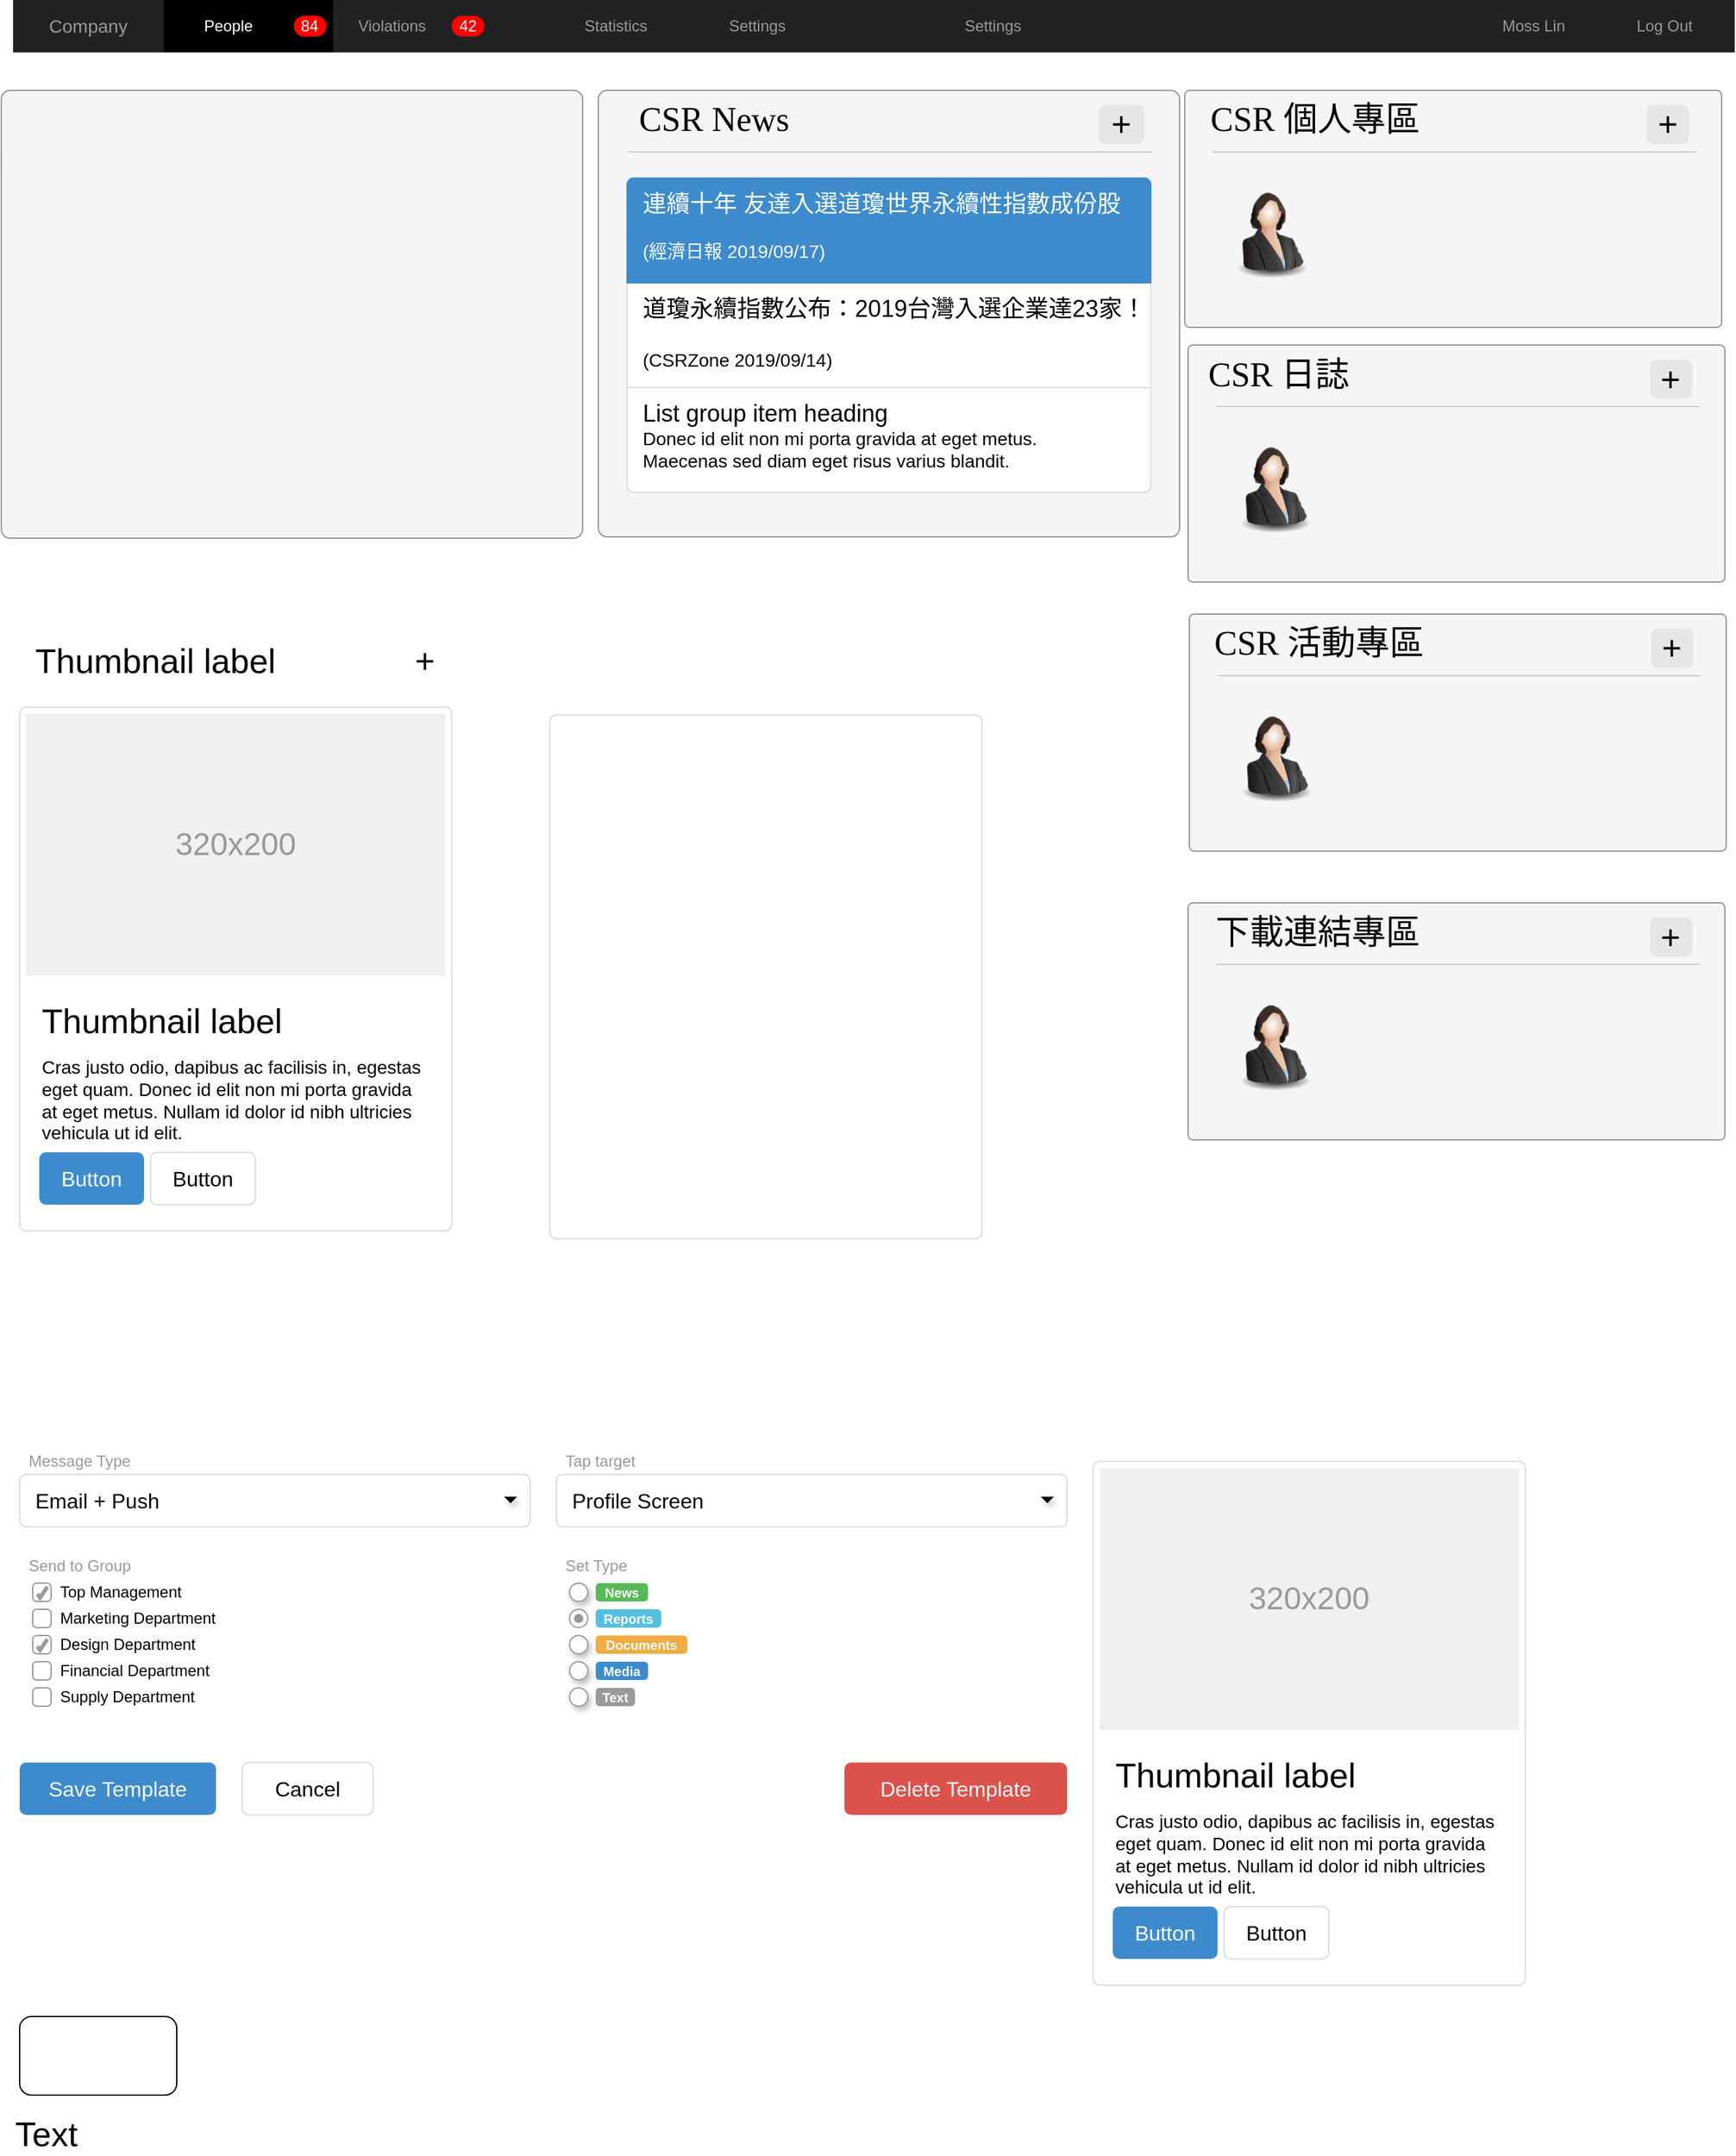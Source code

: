 <mxfile pages="1" version="11.2.9" type="github"><diagram name="Page-1" id="c9db0220-8083-56f3-ca83-edcdcd058819"><mxGraphModel dx="2176" dy="1200" grid="1" gridSize="10" guides="1" tooltips="1" connect="1" arrows="1" fold="1" page="1" pageScale="1.5" pageWidth="900" pageHeight="1600" background="#ffffff" math="0" shadow="0"><root><object label="" id="0"><mxCell style=";html=1;"/></object><mxCell id="1" style=";html=1;" parent="0"/><mxCell id="3d76a8aef4d5c911-1" value="" style="html=1;shadow=0;dashed=0;shape=mxgraph.bootstrap.rect;fillColor=#222222;strokeColor=none;whiteSpace=wrap;rounded=0;fontSize=12;fontColor=#000000;align=center;" parent="1" vertex="1"><mxGeometry x="35" y="80" width="1315" height="40" as="geometry"/></mxCell><mxCell id="3d76a8aef4d5c911-28" value="Message Type" style="html=1;shadow=0;dashed=0;shape=mxgraph.bootstrap.rect;strokeColor=none;fillColor=none;fontColor=#999999;align=left;spacingLeft=5;whiteSpace=wrap;rounded=0;" parent="1" vertex="1"><mxGeometry x="40" y="1186" width="200" height="20" as="geometry"/></mxCell><mxCell id="3d76a8aef4d5c911-29" value="Email + Push" style="html=1;shadow=0;dashed=0;shape=mxgraph.bootstrap.rrect;rSize=5;strokeColor=#dddddd;;fillColor=#ffffff;align=left;spacingLeft=10;fontSize=16;whiteSpace=wrap;rounded=0;" parent="1" vertex="1"><mxGeometry x="40" y="1206" width="390" height="40" as="geometry"/></mxCell><mxCell id="3d76a8aef4d5c911-30" value="" style="shape=triangle;strokeColor=none;fillColor=#000000;direction=south;rounded=0;shadow=1;fontSize=12;fontColor=#000000;align=center;html=1;" parent="1" vertex="1"><mxGeometry x="410" y="1223" width="10" height="5" as="geometry"/></mxCell><mxCell id="3d76a8aef4d5c911-31" value="Tap target" style="html=1;shadow=0;dashed=0;shape=mxgraph.bootstrap.rect;strokeColor=none;fillColor=none;fontColor=#999999;align=left;spacingLeft=5;whiteSpace=wrap;rounded=0;" parent="1" vertex="1"><mxGeometry x="450" y="1186" width="200" height="20" as="geometry"/></mxCell><mxCell id="3d76a8aef4d5c911-32" value="Profile Screen" style="html=1;shadow=0;dashed=0;shape=mxgraph.bootstrap.rrect;rSize=5;strokeColor=#dddddd;;fillColor=#ffffff;align=left;spacingLeft=10;fontSize=16;whiteSpace=wrap;rounded=0;" parent="1" vertex="1"><mxGeometry x="450" y="1206" width="390" height="40" as="geometry"/></mxCell><mxCell id="3d76a8aef4d5c911-33" value="" style="shape=triangle;strokeColor=none;fillColor=#000000;direction=south;rounded=0;shadow=1;fontSize=12;fontColor=#000000;align=center;html=1;" parent="1" vertex="1"><mxGeometry x="820" y="1223" width="10" height="5" as="geometry"/></mxCell><mxCell id="3d76a8aef4d5c911-34" value="Send to Group" style="html=1;shadow=0;dashed=0;shape=mxgraph.bootstrap.rect;strokeColor=none;fillColor=none;fontColor=#999999;align=left;spacingLeft=5;whiteSpace=wrap;rounded=0;" parent="1" vertex="1"><mxGeometry x="40" y="1266" width="200" height="20" as="geometry"/></mxCell><mxCell id="3d76a8aef4d5c911-35" value="Top Management" style="html=1;shadow=0;dashed=0;shape=mxgraph.bootstrap.checkbox;fontSize=12;strokeColor=#999999;fillColor=#ffffff;align=left;labelPosition=right;spacingLeft=5;rounded=0;" parent="1" vertex="1"><mxGeometry x="50" y="1289" width="14" height="14" as="geometry"/></mxCell><mxCell id="3d76a8aef4d5c911-36" value="Marketing Department" style="html=1;shadow=0;dashed=0;shape=mxgraph.bootstrap.rrect;fontSize=12;rSize=3;strokeColor=#999999;fillColor=#ffffff;align=left;labelPosition=right;spacingLeft=5;rounded=0;" parent="1" vertex="1"><mxGeometry x="50" y="1309" width="14" height="14" as="geometry"/></mxCell><mxCell id="3d76a8aef4d5c911-37" value="Design Department" style="html=1;shadow=0;dashed=0;shape=mxgraph.bootstrap.checkbox;fontSize=12;strokeColor=#999999;fillColor=#ffffff;align=left;labelPosition=right;spacingLeft=5;rounded=0;" parent="1" vertex="1"><mxGeometry x="50" y="1329" width="14" height="14" as="geometry"/></mxCell><mxCell id="3d76a8aef4d5c911-38" value="Financial Department" style="html=1;shadow=0;dashed=0;shape=mxgraph.bootstrap.rrect;fontSize=12;rSize=3;strokeColor=#999999;fillColor=#ffffff;align=left;labelPosition=right;spacingLeft=5;rounded=0;" parent="1" vertex="1"><mxGeometry x="50" y="1349" width="14" height="14" as="geometry"/></mxCell><mxCell id="3d76a8aef4d5c911-39" value="Supply Department" style="html=1;shadow=0;dashed=0;shape=mxgraph.bootstrap.rrect;fontSize=12;rSize=3;strokeColor=#999999;fillColor=#ffffff;align=left;labelPosition=right;spacingLeft=5;rounded=0;" parent="1" vertex="1"><mxGeometry x="50" y="1369" width="14" height="14" as="geometry"/></mxCell><mxCell id="3d76a8aef4d5c911-40" value="Set Type" style="html=1;shadow=0;dashed=0;shape=mxgraph.bootstrap.rect;strokeColor=none;fillColor=none;fontColor=#999999;align=left;spacingLeft=5;whiteSpace=wrap;rounded=0;" parent="1" vertex="1"><mxGeometry x="450" y="1266" width="200" height="20" as="geometry"/></mxCell><mxCell id="3d76a8aef4d5c911-41" value="" style="shape=ellipse;dashed=0;strokeColor=#999999;fillColor=#ffffff;html=1;rounded=0;shadow=1;fontSize=12;fontColor=#000000;align=center;" parent="1" vertex="1"><mxGeometry x="460" y="1289" width="14" height="14" as="geometry"/></mxCell><mxCell id="3d76a8aef4d5c911-42" value="News" style="html=1;shadow=0;dashed=0;shape=mxgraph.bootstrap.rrect;align=center;rSize=3;strokeColor=none;fillColor=#58B957;fontColor=#ffffff;fontStyle=1;fontSize=10;whiteSpace=wrap;rounded=0;" parent="1" vertex="1"><mxGeometry x="480" y="1289" width="40" height="14" as="geometry"/></mxCell><mxCell id="3d76a8aef4d5c911-43" value="" style="html=1;shadow=0;dashed=0;shape=mxgraph.bootstrap.radioButton;strokeColor=#999999;fillColor=#ffffff;rounded=0;fontSize=12;fontColor=#000000;align=center;" parent="1" vertex="1"><mxGeometry x="460" y="1309" width="14" height="14" as="geometry"/></mxCell><mxCell id="3d76a8aef4d5c911-44" value="Reports" style="html=1;shadow=0;dashed=0;shape=mxgraph.bootstrap.rrect;align=center;rSize=3;strokeColor=none;fillColor=#55BFE0;fontColor=#ffffff;fontStyle=1;fontSize=10;whiteSpace=wrap;rounded=0;" parent="1" vertex="1"><mxGeometry x="480" y="1309" width="50" height="14" as="geometry"/></mxCell><mxCell id="3d76a8aef4d5c911-45" value="" style="shape=ellipse;dashed=0;strokeColor=#999999;fillColor=#ffffff;html=1;rounded=0;shadow=1;fontSize=12;fontColor=#000000;align=center;" parent="1" vertex="1"><mxGeometry x="460" y="1329" width="14" height="14" as="geometry"/></mxCell><mxCell id="3d76a8aef4d5c911-46" value="Documents" style="html=1;shadow=0;dashed=0;shape=mxgraph.bootstrap.rrect;align=center;rSize=3;strokeColor=none;fillColor=#EFAC43;fontColor=#ffffff;fontStyle=1;fontSize=10;whiteSpace=wrap;rounded=0;" parent="1" vertex="1"><mxGeometry x="480" y="1329" width="70" height="14" as="geometry"/></mxCell><mxCell id="3d76a8aef4d5c911-47" value="" style="shape=ellipse;dashed=0;strokeColor=#999999;fillColor=#ffffff;html=1;rounded=0;shadow=1;fontSize=12;fontColor=#000000;align=center;" parent="1" vertex="1"><mxGeometry x="460" y="1349" width="14" height="14" as="geometry"/></mxCell><mxCell id="3d76a8aef4d5c911-48" value="Media" style="html=1;shadow=0;dashed=0;shape=mxgraph.bootstrap.rrect;align=center;rSize=3;strokeColor=none;fillColor=#3D8BCD;fontColor=#ffffff;fontStyle=1;fontSize=10;whiteSpace=wrap;rounded=0;" parent="1" vertex="1"><mxGeometry x="480" y="1349" width="40" height="14" as="geometry"/></mxCell><mxCell id="3d76a8aef4d5c911-49" value="" style="shape=ellipse;dashed=0;strokeColor=#999999;fillColor=#ffffff;html=1;rounded=0;shadow=1;fontSize=12;fontColor=#000000;align=center;" parent="1" vertex="1"><mxGeometry x="460" y="1369" width="14" height="14" as="geometry"/></mxCell><mxCell id="3d76a8aef4d5c911-50" value="Text" style="html=1;shadow=0;dashed=0;shape=mxgraph.bootstrap.rrect;align=center;rSize=3;strokeColor=none;fillColor=#999999;fontColor=#ffffff;fontStyle=1;fontSize=10;whiteSpace=wrap;rounded=0;" parent="1" vertex="1"><mxGeometry x="480" y="1369" width="30" height="14" as="geometry"/></mxCell><mxCell id="3d76a8aef4d5c911-51" value="Save Template" style="html=1;shadow=0;dashed=0;shape=mxgraph.bootstrap.rrect;align=center;rSize=5;strokeColor=none;fillColor=#3D8BCD;fontColor=#ffffff;fontSize=16;whiteSpace=wrap;rounded=0;" parent="1" vertex="1"><mxGeometry x="40" y="1426" width="150" height="40" as="geometry"/></mxCell><mxCell id="3d76a8aef4d5c911-52" value="Cancel" style="html=1;shadow=0;dashed=0;shape=mxgraph.bootstrap.rrect;fillColor=#ffffff;align=center;rSize=5;strokeColor=#dddddd;fontSize=16;whiteSpace=wrap;rounded=0;" parent="1" vertex="1"><mxGeometry x="210" y="1426" width="100" height="40" as="geometry"/></mxCell><mxCell id="3d76a8aef4d5c911-53" value="Delete Template" style="html=1;shadow=0;dashed=0;shape=mxgraph.bootstrap.rrect;align=center;rSize=5;strokeColor=none;fillColor=#DB524C;fontColor=#ffffff;fontSize=16;whiteSpace=wrap;rounded=0;" parent="1" vertex="1"><mxGeometry x="670" y="1426" width="170" height="40" as="geometry"/></mxCell><mxCell id="3d76a8aef4d5c911-54" value="" style="html=1;shadow=0;dashed=0;shape=mxgraph.bootstrap.rrect;fillColor=#ffffff;rSize=5;strokeColor=#dddddd;rounded=0;fontSize=12;fontColor=#000000;align=center;" parent="1" vertex="1"><mxGeometry x="860" y="1196" width="330" height="400" as="geometry"/></mxCell><mxCell id="3d76a8aef4d5c911-55" value="320x200" style="shape=rect;fontSize=24;fillColor=#f0f0f0;strokeColor=none;fontColor=#999999;whiteSpace=wrap;" parent="3d76a8aef4d5c911-54" vertex="1"><mxGeometry x="5" y="5" width="320" height="200" as="geometry"/></mxCell><mxCell id="3d76a8aef4d5c911-56" value="Thumbnail label" style="html=1;shadow=0;dashed=0;shape=mxgraph.bootstrap.anchor;fontSize=26;align=left;whiteSpace=wrap;" parent="3d76a8aef4d5c911-54" vertex="1"><mxGeometry x="15" y="220" width="300" height="40" as="geometry"/></mxCell><mxCell id="3d76a8aef4d5c911-57" value="Cras justo odio, dapibus ac facilisis in, egestas eget quam. Donec id elit non mi porta gravida at eget metus. Nullam id dolor id nibh ultricies vehicula ut id elit." style="html=1;shadow=0;dashed=0;shape=mxgraph.bootstrap.anchor;strokeColor=#dddddd;whiteSpace=wrap;align=left;verticalAlign=top;fontSize=14;whiteSpace=wrap;" parent="3d76a8aef4d5c911-54" vertex="1"><mxGeometry x="15" y="260" width="300" height="80" as="geometry"/></mxCell><mxCell id="3d76a8aef4d5c911-58" value="Button" style="html=1;shadow=0;dashed=0;shape=mxgraph.bootstrap.rrect;rSize=5;fontSize=16;fillColor=#3D8BCD;strokeColor=none;fontColor=#ffffff;whiteSpace=wrap;" parent="3d76a8aef4d5c911-54" vertex="1"><mxGeometry y="1" width="80" height="40" relative="1" as="geometry"><mxPoint x="15" y="-60" as="offset"/></mxGeometry></mxCell><mxCell id="3d76a8aef4d5c911-59" value="Button" style="html=1;shadow=0;dashed=0;shape=mxgraph.bootstrap.rrect;rSize=5;fontSize=16;strokeColor=#dddddd;whiteSpace=wrap;" parent="3d76a8aef4d5c911-54" vertex="1"><mxGeometry y="1" width="80" height="40" relative="1" as="geometry"><mxPoint x="100" y="-60" as="offset"/></mxGeometry></mxCell><mxCell id="8YgFeTtec99mp0BVzbws-7" value="" style="html=1;shadow=0;dashed=0;shape=mxgraph.bootstrap.rrect;fillColor=#ffffff;rSize=5;strokeColor=#dddddd;rounded=0;fontSize=12;fontColor=#000000;align=center;" parent="1" vertex="1"><mxGeometry x="40" y="620" width="330" height="400" as="geometry"/></mxCell><mxCell id="8YgFeTtec99mp0BVzbws-8" value="320x200" style="shape=rect;fontSize=24;fillColor=#f0f0f0;strokeColor=none;fontColor=#999999;whiteSpace=wrap;" parent="8YgFeTtec99mp0BVzbws-7" vertex="1"><mxGeometry x="5" y="5" width="320" height="200" as="geometry"/></mxCell><mxCell id="8YgFeTtec99mp0BVzbws-9" value="Thumbnail label" style="html=1;shadow=0;dashed=0;shape=mxgraph.bootstrap.anchor;fontSize=26;align=left;whiteSpace=wrap;" parent="8YgFeTtec99mp0BVzbws-7" vertex="1"><mxGeometry x="15" y="220" width="300" height="40" as="geometry"/></mxCell><mxCell id="8YgFeTtec99mp0BVzbws-10" value="Cras justo odio, dapibus ac facilisis in, egestas eget quam. Donec id elit non mi porta gravida at eget metus. Nullam id dolor id nibh ultricies vehicula ut id elit." style="html=1;shadow=0;dashed=0;shape=mxgraph.bootstrap.anchor;strokeColor=#dddddd;whiteSpace=wrap;align=left;verticalAlign=top;fontSize=14;whiteSpace=wrap;" parent="8YgFeTtec99mp0BVzbws-7" vertex="1"><mxGeometry x="15" y="260" width="300" height="80" as="geometry"/></mxCell><mxCell id="8YgFeTtec99mp0BVzbws-11" value="Button" style="html=1;shadow=0;dashed=0;shape=mxgraph.bootstrap.rrect;rSize=5;fontSize=16;fillColor=#3D8BCD;strokeColor=none;fontColor=#ffffff;whiteSpace=wrap;" parent="8YgFeTtec99mp0BVzbws-7" vertex="1"><mxGeometry y="1" width="80" height="40" relative="1" as="geometry"><mxPoint x="15" y="-60" as="offset"/></mxGeometry></mxCell><mxCell id="8YgFeTtec99mp0BVzbws-12" value="Button" style="html=1;shadow=0;dashed=0;shape=mxgraph.bootstrap.rrect;rSize=5;fontSize=16;strokeColor=#dddddd;whiteSpace=wrap;" parent="8YgFeTtec99mp0BVzbws-7" vertex="1"><mxGeometry y="1" width="80" height="40" relative="1" as="geometry"><mxPoint x="100" y="-60" as="offset"/></mxGeometry></mxCell><mxCell id="CtixAL3ua5h99LuBT8kD-9" value="" style="html=1;shadow=0;dashed=0;shape=mxgraph.bootstrap.rrect;fillColor=#ffffff;rSize=5;strokeColor=#dddddd;rounded=0;fontSize=12;fontColor=#000000;align=center;" parent="1" vertex="1"><mxGeometry x="445" y="626" width="330" height="400" as="geometry"/></mxCell><mxCell id="CtixAL3ua5h99LuBT8kD-21" value="Thumbnail label" style="html=1;shadow=0;dashed=0;shape=mxgraph.bootstrap.anchor;fontSize=26;align=left;whiteSpace=wrap;strokeColor=none;" parent="1" vertex="1"><mxGeometry x="50" y="565" width="300" height="40" as="geometry"/></mxCell><mxCell id="CtixAL3ua5h99LuBT8kD-23" value="" style="rounded=1;whiteSpace=wrap;html=1;shadow=0;dashed=0;fontSize=26;align=left;" parent="1" vertex="1"><mxGeometry x="40" y="1620" width="120" height="60" as="geometry"/></mxCell><mxCell id="CtixAL3ua5h99LuBT8kD-25" value="Text" style="text;html=1;resizable=0;autosize=1;align=center;verticalAlign=middle;points=[];fillColor=none;strokeColor=none;rounded=0;shadow=0;dashed=0;fontSize=26;" parent="1" vertex="1"><mxGeometry x="40" y="1700" width="40" height="20" as="geometry"/></mxCell><mxCell id="CtixAL3ua5h99LuBT8kD-26" value="+" style="html=1;shadow=0;dashed=0;shape=mxgraph.bootstrap.anchor;fontSize=26;align=left;whiteSpace=wrap;strokeColor=none;" parent="1" vertex="1"><mxGeometry x="340" y="565" width="25" height="40" as="geometry"/></mxCell><mxCell id="CtixAL3ua5h99LuBT8kD-45" value="" style="rounded=1;whiteSpace=wrap;html=1;shadow=0;dashed=0;fontSize=26;align=left;arcSize=2;fillColor=#f5f5f5;strokeColor=#969696;fontColor=#333333;" parent="1" vertex="1"><mxGeometry x="26" y="149" width="444" height="342" as="geometry"/></mxCell><mxCell id="un3jlJEPJC5xnqNMlA-J-1" value="" style="shape=image;imageAspect=0;aspect=fixed;verticalLabelPosition=bottom;verticalAlign=top;image=https://s3.csronereporting.com/upload/home_carousel/29515cedf44f284c1117e572647ed6af_thumbnail.jpg;" parent="1" vertex="1"><mxGeometry x="40" y="160.5" width="417" height="279" as="geometry"/></mxCell><mxCell id="un3jlJEPJC5xnqNMlA-J-5" value="" style="group" parent="1" vertex="1" connectable="0"><mxGeometry x="482" y="149" width="444" height="341" as="geometry"/></mxCell><mxCell id="CtixAL3ua5h99LuBT8kD-24" value="" style="rounded=1;whiteSpace=wrap;html=1;shadow=0;dashed=0;fontSize=26;align=left;arcSize=2;fillColor=#f5f5f5;strokeColor=#969696;fontColor=#333333;" parent="un3jlJEPJC5xnqNMlA-J-5" vertex="1"><mxGeometry width="444" height="341" as="geometry"/></mxCell><mxCell id="CtixAL3ua5h99LuBT8kD-1" value="" style="html=1;shadow=0;dashed=0;shape=mxgraph.bootstrap.rrect;rSize=5;fillColor=#ffffff;strokeColor=#dddddd;whiteSpace=wrap;" parent="un3jlJEPJC5xnqNMlA-J-5" vertex="1"><mxGeometry x="22" y="67" width="400" height="240" as="geometry"/></mxCell><mxCell id="CtixAL3ua5h99LuBT8kD-2" value="(CSRZone 2019/09/14)" style="strokeColor=inherit;fillColor=inherit;gradientColor=inherit;html=1;shadow=0;dashed=0;shape=mxgraph.bootstrap.rect;perimeter=none;spacingLeft=10;align=left;fontSize=14;whiteSpace=wrap;verticalAlign=bottom;spacingBottom=10;resizeWidth=1;" parent="CtixAL3ua5h99LuBT8kD-1" vertex="1"><mxGeometry width="400" height="80" relative="1" as="geometry"><mxPoint y="80" as="offset"/></mxGeometry></mxCell><mxCell id="CtixAL3ua5h99LuBT8kD-3" value="道瓊永續指數公布：2019台灣入選企業達23家！" style="html=1;shadow=0;dashed=0;shape=mxgraph.bootstrap.anchor;spacingLeft=10;align=left;fontSize=18;whiteSpace=wrap;resizeWidth=1;" parent="CtixAL3ua5h99LuBT8kD-2" vertex="1"><mxGeometry width="400" height="40" relative="1" as="geometry"/></mxCell><mxCell id="CtixAL3ua5h99LuBT8kD-4" value="Donec id elit non mi porta gravida at eget metus.&#10;Maecenas sed diam eget risus varius blandit." style="strokeColor=inherit;fillColor=inherit;gradientColor=inherit;html=1;shadow=0;dashed=0;shape=mxgraph.bootstrap.bottomButton;rSize=5;spacingLeft=10;align=left;fontSize=14;perimeter=none;whiteSpace=wrap;verticalAlign=bottom;spacingBottom=13;resizeWidth=1;" parent="CtixAL3ua5h99LuBT8kD-1" vertex="1"><mxGeometry y="1" width="400" height="80" relative="1" as="geometry"><mxPoint y="-80" as="offset"/></mxGeometry></mxCell><mxCell id="CtixAL3ua5h99LuBT8kD-5" value="List group item heading" style="html=1;shadow=0;dashed=0;shape=mxgraph.bootstrap.anchor;spacingLeft=10;align=left;fontSize=18;whiteSpace=wrap;resizeWidth=1;" parent="CtixAL3ua5h99LuBT8kD-4" vertex="1"><mxGeometry width="400" height="40" relative="1" as="geometry"/></mxCell><mxCell id="CtixAL3ua5h99LuBT8kD-6" value="&lt;font style=&quot;font-size: 14px&quot;&gt;(經濟日報 2019/09/17)&lt;/font&gt;" style="html=1;shadow=0;dashed=0;shape=mxgraph.bootstrap.topButton;rSize=5;fillColor=#3D8BCD;strokeColor=#3D8BCD;fontColor=#ffffff;spacingLeft=10;align=left;fontSize=14;perimeter=none;whiteSpace=wrap;verticalAlign=bottom;spacingBottom=13;resizeWidth=1;" parent="CtixAL3ua5h99LuBT8kD-1" vertex="1"><mxGeometry width="400" height="80" relative="1" as="geometry"/></mxCell><mxCell id="CtixAL3ua5h99LuBT8kD-7" value="連續十年 友達入選道瓊世界永續性指數成份股&amp;nbsp;" style="html=1;shadow=0;dashed=0;shape=mxgraph.bootstrap.anchor;fontColor=#ffffff;spacingLeft=10;align=left;fontSize=18;whiteSpace=wrap;resizeWidth=1;" parent="CtixAL3ua5h99LuBT8kD-1" vertex="1"><mxGeometry width="400" height="40" relative="1" as="geometry"/></mxCell><mxCell id="CtixAL3ua5h99LuBT8kD-22" value="&lt;font&gt;CSR News&lt;/font&gt;" style="text;html=1;strokeColor=none;fillColor=none;align=center;verticalAlign=middle;whiteSpace=wrap;rounded=0;shadow=0;dashed=0;fontSize=26;fontFamily=Verdana;" parent="un3jlJEPJC5xnqNMlA-J-5" vertex="1"><mxGeometry x="15" y="12" width="147" height="20" as="geometry"/></mxCell><mxCell id="CtixAL3ua5h99LuBT8kD-27" value="&lt;font style=&quot;font-size: 26px;&quot; color=&quot;#000000&quot;&gt;+&lt;/font&gt;" style="html=1;shadow=0;dashed=0;shape=mxgraph.bootstrap.rrect;align=center;rSize=5;strokeColor=none;fillColor=#E6E6E6;fontColor=#ffffff;fontStyle=0;whiteSpace=wrap;fontSize=26;" parent="un3jlJEPJC5xnqNMlA-J-5" vertex="1"><mxGeometry x="382" y="11" width="35" height="30" as="geometry"/></mxCell><mxCell id="CtixAL3ua5h99LuBT8kD-41" value="" style="line;strokeWidth=1;html=1;shadow=0;dashed=0;fillColor=#E6E6E6;fontSize=26;align=left;strokeColor=#CCCCCC;" parent="un3jlJEPJC5xnqNMlA-J-5" vertex="1"><mxGeometry x="23" y="42" width="400" height="10" as="geometry"/></mxCell><mxCell id="3d76a8aef4d5c911-2" value="Company" style="html=1;shadow=0;dashed=0;fillColor=none;strokeColor=none;shape=mxgraph.bootstrap.rect;fontColor=#999999;fontSize=14;whiteSpace=wrap;" parent="1" vertex="1"><mxGeometry x="35" y="80" width="115" height="40" as="geometry"/></mxCell><mxCell id="3d76a8aef4d5c911-3" value="People" style="html=1;shadow=0;dashed=0;shape=mxgraph.bootstrap.rect;fillColor=#000000;strokeColor=none;fontColor=#ffffff;spacingRight=30;whiteSpace=wrap;" parent="1" vertex="1"><mxGeometry x="150" y="80" width="129.375" height="40" as="geometry"/></mxCell><mxCell id="3d76a8aef4d5c911-4" value="84" style="html=1;shadow=0;dashed=0;shape=mxgraph.bootstrap.rrect;rSize=8;fillColor=#ff0000;strokeColor=none;fontColor=#ffffff;whiteSpace=wrap;" parent="3d76a8aef4d5c911-3" vertex="1"><mxGeometry x="1" y="0.5" width="25" height="16" relative="1" as="geometry"><mxPoint x="-30" y="-8" as="offset"/></mxGeometry></mxCell><mxCell id="3d76a8aef4d5c911-5" value="Violations" style="html=1;shadow=0;dashed=0;fillColor=none;strokeColor=none;shape=mxgraph.bootstrap.rect;fontColor=#999999;spacingRight=30;whiteSpace=wrap;" parent="1" vertex="1"><mxGeometry x="279" y="80" width="121" height="40" as="geometry"/></mxCell><mxCell id="3d76a8aef4d5c911-6" value="42" style="html=1;shadow=0;dashed=0;shape=mxgraph.bootstrap.rrect;rSize=8;fillColor=#ff0000;strokeColor=none;fontColor=#ffffff;whiteSpace=wrap;" parent="3d76a8aef4d5c911-5" vertex="1"><mxGeometry x="1" y="0.5" width="25" height="16" relative="1" as="geometry"><mxPoint x="-30" y="-8" as="offset"/></mxGeometry></mxCell><mxCell id="3d76a8aef4d5c911-7" value="Statistics" style="html=1;shadow=0;dashed=0;fillColor=none;strokeColor=none;shape=mxgraph.bootstrap.rect;fontColor=#999999;whiteSpace=wrap;" parent="1" vertex="1"><mxGeometry x="437.5" y="80" width="115" height="40" as="geometry"/></mxCell><mxCell id="3d76a8aef4d5c911-8" value="Settings" style="html=1;shadow=0;dashed=0;fillColor=none;strokeColor=none;shape=mxgraph.bootstrap.rect;fontColor=#999999;whiteSpace=wrap;" parent="1" vertex="1"><mxGeometry x="552.5" y="80" width="100.625" height="40" as="geometry"/></mxCell><mxCell id="un3jlJEPJC5xnqNMlA-J-2" value="Settings" style="html=1;shadow=0;dashed=0;fillColor=none;strokeColor=none;shape=mxgraph.bootstrap.rect;fontColor=#999999;whiteSpace=wrap;" parent="1" vertex="1"><mxGeometry x="733.125" y="80" width="100.625" height="40" as="geometry"/></mxCell><mxCell id="3d76a8aef4d5c911-9" value="Moss Lin" style="html=1;shadow=0;dashed=0;fillColor=none;strokeColor=none;shape=mxgraph.bootstrap.rect;fontColor=#999999;whiteSpace=wrap;" parent="1" vertex="1"><mxGeometry x="1145.75" y="80" width="100.625" height="40" as="geometry"/></mxCell><mxCell id="3d76a8aef4d5c911-10" value="Log Out" style="html=1;shadow=0;dashed=0;fillColor=none;strokeColor=none;shape=mxgraph.bootstrap.rect;fontColor=#999999;whiteSpace=wrap;" parent="1" vertex="1"><mxGeometry x="1246.375" y="80" width="100.625" height="40" as="geometry"/></mxCell><mxCell id="4q6CkInknZrIZdiOboI8-3" value="" style="group" vertex="1" connectable="0" parent="1"><mxGeometry x="930" y="149" width="410" height="181" as="geometry"/></mxCell><mxCell id="un3jlJEPJC5xnqNMlA-J-7" value="" style="rounded=1;whiteSpace=wrap;html=1;shadow=0;dashed=0;fontSize=26;align=left;arcSize=2;fillColor=#f5f5f5;strokeColor=#969696;fontColor=#333333;" parent="4q6CkInknZrIZdiOboI8-3" vertex="1"><mxGeometry width="410" height="181" as="geometry"/></mxCell><mxCell id="un3jlJEPJC5xnqNMlA-J-15" value="&lt;font&gt;CSR 個人專區&lt;/font&gt;" style="text;html=1;strokeColor=none;fillColor=none;align=center;verticalAlign=middle;whiteSpace=wrap;rounded=0;shadow=0;dashed=0;fontSize=26;fontFamily=Verdana;" parent="4q6CkInknZrIZdiOboI8-3" vertex="1"><mxGeometry x="13.851" y="12" width="170.833" height="20" as="geometry"/></mxCell><mxCell id="un3jlJEPJC5xnqNMlA-J-16" value="&lt;font style=&quot;font-size: 26px;&quot; color=&quot;#000000&quot;&gt;+&lt;/font&gt;" style="html=1;shadow=0;dashed=0;shape=mxgraph.bootstrap.rrect;align=center;rSize=5;strokeColor=none;fillColor=#E6E6E6;fontColor=#ffffff;fontStyle=0;whiteSpace=wrap;fontSize=26;" parent="4q6CkInknZrIZdiOboI8-3" vertex="1"><mxGeometry x="352.748" y="11" width="32.32" height="30" as="geometry"/></mxCell><mxCell id="un3jlJEPJC5xnqNMlA-J-17" value="" style="line;strokeWidth=1;html=1;shadow=0;dashed=0;fillColor=#E6E6E6;fontSize=26;align=left;strokeColor=#CCCCCC;" parent="4q6CkInknZrIZdiOboI8-3" vertex="1"><mxGeometry x="21.239" y="42" width="369.369" height="10" as="geometry"/></mxCell><mxCell id="4q6CkInknZrIZdiOboI8-1" value="" style="image;html=1;labelBackgroundColor=#ffffff;image=img/lib/clip_art/people/Suit_Woman_128x128.png" vertex="1" parent="4q6CkInknZrIZdiOboI8-3"><mxGeometry x="28.626" y="67" width="73.874" height="80" as="geometry"/></mxCell><mxCell id="4q6CkInknZrIZdiOboI8-4" value="" style="group" vertex="1" connectable="0" parent="1"><mxGeometry x="932.5" y="343.5" width="410" height="181" as="geometry"/></mxCell><mxCell id="4q6CkInknZrIZdiOboI8-5" value="" style="rounded=1;whiteSpace=wrap;html=1;shadow=0;dashed=0;fontSize=26;align=left;arcSize=2;fillColor=#f5f5f5;strokeColor=#969696;fontColor=#333333;" vertex="1" parent="4q6CkInknZrIZdiOboI8-4"><mxGeometry width="410" height="181" as="geometry"/></mxCell><mxCell id="4q6CkInknZrIZdiOboI8-6" value="&lt;font&gt;CSR 日誌&lt;/font&gt;" style="text;html=1;strokeColor=none;fillColor=none;align=left;verticalAlign=middle;whiteSpace=wrap;rounded=0;shadow=0;dashed=0;fontSize=26;fontFamily=Verdana;" vertex="1" parent="4q6CkInknZrIZdiOboI8-4"><mxGeometry x="13.851" y="12" width="170.833" height="20" as="geometry"/></mxCell><mxCell id="4q6CkInknZrIZdiOboI8-7" value="&lt;font style=&quot;font-size: 26px;&quot; color=&quot;#000000&quot;&gt;+&lt;/font&gt;" style="html=1;shadow=0;dashed=0;shape=mxgraph.bootstrap.rrect;align=center;rSize=5;strokeColor=none;fillColor=#E6E6E6;fontColor=#ffffff;fontStyle=0;whiteSpace=wrap;fontSize=26;" vertex="1" parent="4q6CkInknZrIZdiOboI8-4"><mxGeometry x="352.748" y="11" width="32.32" height="30" as="geometry"/></mxCell><mxCell id="4q6CkInknZrIZdiOboI8-8" value="" style="line;strokeWidth=1;html=1;shadow=0;dashed=0;fillColor=#E6E6E6;fontSize=26;align=left;strokeColor=#CCCCCC;" vertex="1" parent="4q6CkInknZrIZdiOboI8-4"><mxGeometry x="21.239" y="42" width="369.369" height="10" as="geometry"/></mxCell><mxCell id="4q6CkInknZrIZdiOboI8-9" value="" style="image;html=1;labelBackgroundColor=#ffffff;image=img/lib/clip_art/people/Suit_Woman_128x128.png" vertex="1" parent="4q6CkInknZrIZdiOboI8-4"><mxGeometry x="28.626" y="67" width="73.874" height="80" as="geometry"/></mxCell><mxCell id="4q6CkInknZrIZdiOboI8-10" value="" style="group" vertex="1" connectable="0" parent="1"><mxGeometry x="933.5" y="549" width="410" height="181" as="geometry"/></mxCell><mxCell id="4q6CkInknZrIZdiOboI8-11" value="" style="rounded=1;whiteSpace=wrap;html=1;shadow=0;dashed=0;fontSize=26;align=left;arcSize=2;fillColor=#f5f5f5;strokeColor=#969696;fontColor=#333333;" vertex="1" parent="4q6CkInknZrIZdiOboI8-10"><mxGeometry width="410" height="181" as="geometry"/></mxCell><mxCell id="4q6CkInknZrIZdiOboI8-12" value="&lt;font&gt;CSR 活動專區&lt;/font&gt;" style="text;html=1;strokeColor=none;fillColor=none;align=center;verticalAlign=middle;whiteSpace=wrap;rounded=0;shadow=0;dashed=0;fontSize=26;fontFamily=Verdana;" vertex="1" parent="4q6CkInknZrIZdiOboI8-10"><mxGeometry x="13.851" y="12" width="170.833" height="20" as="geometry"/></mxCell><mxCell id="4q6CkInknZrIZdiOboI8-13" value="&lt;font style=&quot;font-size: 26px;&quot; color=&quot;#000000&quot;&gt;+&lt;/font&gt;" style="html=1;shadow=0;dashed=0;shape=mxgraph.bootstrap.rrect;align=center;rSize=5;strokeColor=none;fillColor=#E6E6E6;fontColor=#ffffff;fontStyle=0;whiteSpace=wrap;fontSize=26;" vertex="1" parent="4q6CkInknZrIZdiOboI8-10"><mxGeometry x="352.748" y="11" width="32.32" height="30" as="geometry"/></mxCell><mxCell id="4q6CkInknZrIZdiOboI8-14" value="" style="line;strokeWidth=1;html=1;shadow=0;dashed=0;fillColor=#E6E6E6;fontSize=26;align=left;strokeColor=#CCCCCC;" vertex="1" parent="4q6CkInknZrIZdiOboI8-10"><mxGeometry x="21.239" y="42" width="369.369" height="10" as="geometry"/></mxCell><mxCell id="4q6CkInknZrIZdiOboI8-15" value="" style="image;html=1;labelBackgroundColor=#ffffff;image=img/lib/clip_art/people/Suit_Woman_128x128.png" vertex="1" parent="4q6CkInknZrIZdiOboI8-10"><mxGeometry x="28.626" y="67" width="73.874" height="80" as="geometry"/></mxCell><mxCell id="4q6CkInknZrIZdiOboI8-16" value="" style="group" vertex="1" connectable="0" parent="1"><mxGeometry x="932.5" y="769.5" width="410" height="181" as="geometry"/></mxCell><mxCell id="4q6CkInknZrIZdiOboI8-17" value="" style="rounded=1;whiteSpace=wrap;html=1;shadow=0;dashed=0;fontSize=26;align=left;arcSize=2;fillColor=#f5f5f5;strokeColor=#969696;fontColor=#333333;" vertex="1" parent="4q6CkInknZrIZdiOboI8-16"><mxGeometry width="410" height="181" as="geometry"/></mxCell><mxCell id="4q6CkInknZrIZdiOboI8-18" value="&lt;font&gt;下載連結專區&lt;/font&gt;" style="text;html=1;strokeColor=none;fillColor=none;align=center;verticalAlign=middle;whiteSpace=wrap;rounded=0;shadow=0;dashed=0;fontSize=26;fontFamily=Verdana;" vertex="1" parent="4q6CkInknZrIZdiOboI8-16"><mxGeometry x="13.851" y="12" width="170.833" height="20" as="geometry"/></mxCell><mxCell id="4q6CkInknZrIZdiOboI8-19" value="&lt;font style=&quot;font-size: 26px;&quot; color=&quot;#000000&quot;&gt;+&lt;/font&gt;" style="html=1;shadow=0;dashed=0;shape=mxgraph.bootstrap.rrect;align=center;rSize=5;strokeColor=none;fillColor=#E6E6E6;fontColor=#ffffff;fontStyle=0;whiteSpace=wrap;fontSize=26;" vertex="1" parent="4q6CkInknZrIZdiOboI8-16"><mxGeometry x="352.748" y="11" width="32.32" height="30" as="geometry"/></mxCell><mxCell id="4q6CkInknZrIZdiOboI8-20" value="" style="line;strokeWidth=1;html=1;shadow=0;dashed=0;fillColor=#E6E6E6;fontSize=26;align=left;strokeColor=#CCCCCC;" vertex="1" parent="4q6CkInknZrIZdiOboI8-16"><mxGeometry x="21.239" y="42" width="369.369" height="10" as="geometry"/></mxCell><mxCell id="4q6CkInknZrIZdiOboI8-21" value="" style="image;html=1;labelBackgroundColor=#ffffff;image=img/lib/clip_art/people/Suit_Woman_128x128.png" vertex="1" parent="4q6CkInknZrIZdiOboI8-16"><mxGeometry x="28.626" y="67" width="73.874" height="80" as="geometry"/></mxCell></root></mxGraphModel></diagram></mxfile>